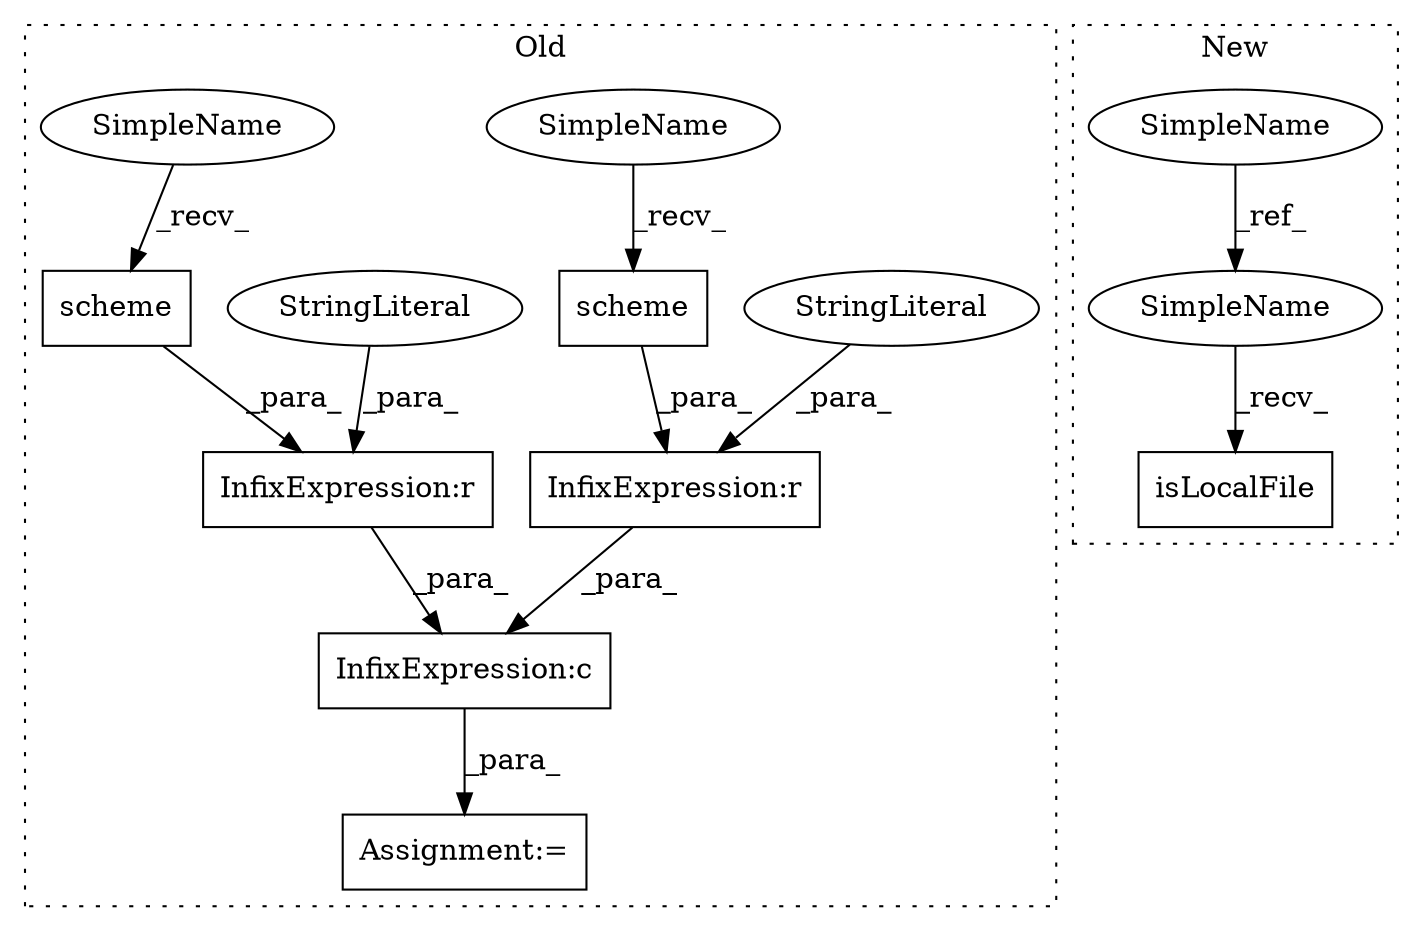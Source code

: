 digraph G {
subgraph cluster0 {
1 [label="scheme" a="32" s="12370" l="8" shape="box"];
3 [label="InfixExpression:r" a="27" s="12378" l="4" shape="box"];
4 [label="InfixExpression:c" a="27" s="12355" l="4" shape="box"];
5 [label="InfixExpression:r" a="27" s="12348" l="4" shape="box"];
6 [label="scheme" a="32" s="12340" l="8" shape="box"];
8 [label="Assignment:=" a="7" s="12327" l="1" shape="box"];
9 [label="StringLiteral" a="45" s="12352" l="2" shape="ellipse"];
10 [label="StringLiteral" a="45" s="12382" l="6" shape="ellipse"];
12 [label="SimpleName" a="42" s="12360" l="9" shape="ellipse"];
13 [label="SimpleName" a="42" s="12330" l="9" shape="ellipse"];
label = "Old";
style="dotted";
}
subgraph cluster1 {
2 [label="isLocalFile" a="32" s="12398" l="13" shape="box"];
7 [label="SimpleName" a="42" s="12284" l="9" shape="ellipse"];
11 [label="SimpleName" a="42" s="12388" l="9" shape="ellipse"];
label = "New";
style="dotted";
}
1 -> 3 [label="_para_"];
3 -> 4 [label="_para_"];
4 -> 8 [label="_para_"];
5 -> 4 [label="_para_"];
6 -> 5 [label="_para_"];
7 -> 11 [label="_ref_"];
9 -> 5 [label="_para_"];
10 -> 3 [label="_para_"];
11 -> 2 [label="_recv_"];
12 -> 1 [label="_recv_"];
13 -> 6 [label="_recv_"];
}